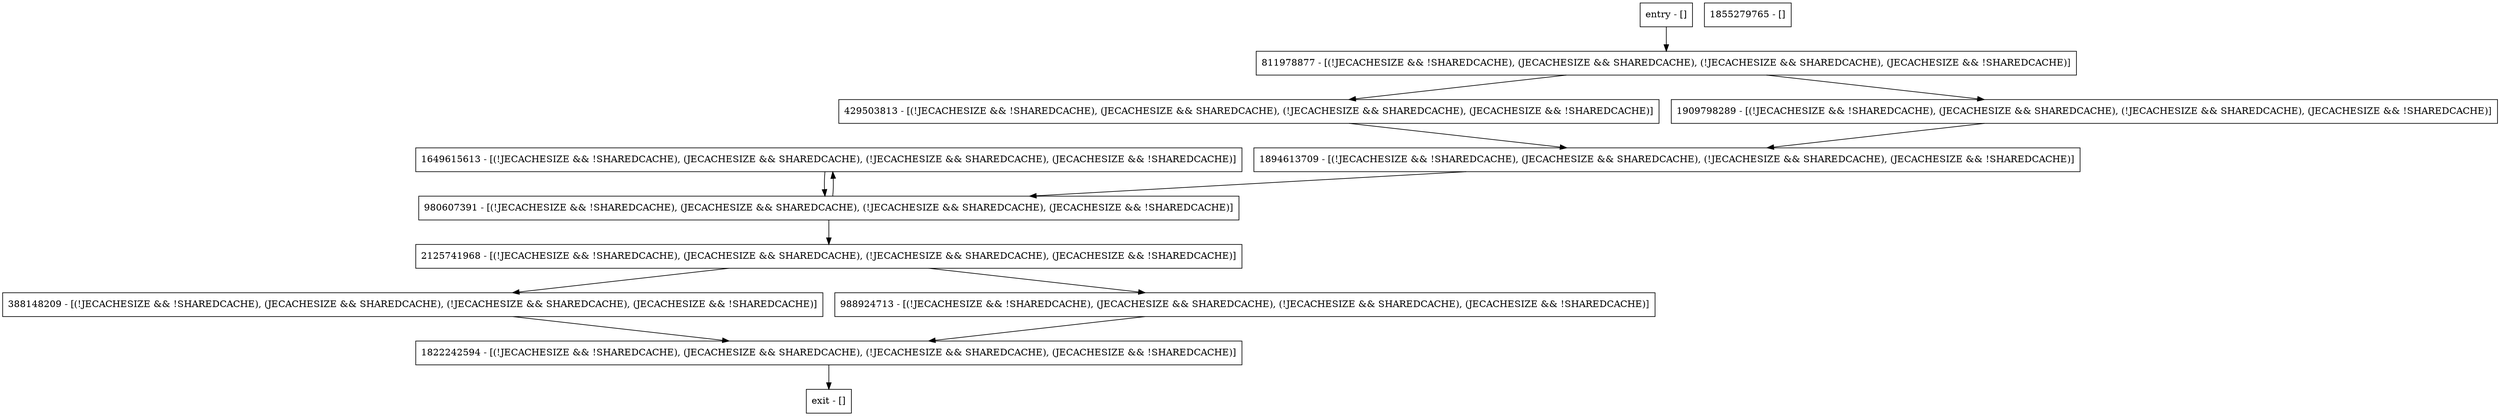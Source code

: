 digraph <init> {
node [shape=record];
1649615613 [label="1649615613 - [(!JECACHESIZE && !SHAREDCACHE), (JECACHESIZE && SHAREDCACHE), (!JECACHESIZE && SHAREDCACHE), (JECACHESIZE && !SHAREDCACHE)]"];
1855279765 [label="1855279765 - []"];
429503813 [label="429503813 - [(!JECACHESIZE && !SHAREDCACHE), (JECACHESIZE && SHAREDCACHE), (!JECACHESIZE && SHAREDCACHE), (JECACHESIZE && !SHAREDCACHE)]"];
388148209 [label="388148209 - [(!JECACHESIZE && !SHAREDCACHE), (JECACHESIZE && SHAREDCACHE), (!JECACHESIZE && SHAREDCACHE), (JECACHESIZE && !SHAREDCACHE)]"];
2125741968 [label="2125741968 - [(!JECACHESIZE && !SHAREDCACHE), (JECACHESIZE && SHAREDCACHE), (!JECACHESIZE && SHAREDCACHE), (JECACHESIZE && !SHAREDCACHE)]"];
988924713 [label="988924713 - [(!JECACHESIZE && !SHAREDCACHE), (JECACHESIZE && SHAREDCACHE), (!JECACHESIZE && SHAREDCACHE), (JECACHESIZE && !SHAREDCACHE)]"];
1909798289 [label="1909798289 - [(!JECACHESIZE && !SHAREDCACHE), (JECACHESIZE && SHAREDCACHE), (!JECACHESIZE && SHAREDCACHE), (JECACHESIZE && !SHAREDCACHE)]"];
entry [label="entry - []"];
exit [label="exit - []"];
980607391 [label="980607391 - [(!JECACHESIZE && !SHAREDCACHE), (JECACHESIZE && SHAREDCACHE), (!JECACHESIZE && SHAREDCACHE), (JECACHESIZE && !SHAREDCACHE)]"];
1894613709 [label="1894613709 - [(!JECACHESIZE && !SHAREDCACHE), (JECACHESIZE && SHAREDCACHE), (!JECACHESIZE && SHAREDCACHE), (JECACHESIZE && !SHAREDCACHE)]"];
1822242594 [label="1822242594 - [(!JECACHESIZE && !SHAREDCACHE), (JECACHESIZE && SHAREDCACHE), (!JECACHESIZE && SHAREDCACHE), (JECACHESIZE && !SHAREDCACHE)]"];
811978877 [label="811978877 - [(!JECACHESIZE && !SHAREDCACHE), (JECACHESIZE && SHAREDCACHE), (!JECACHESIZE && SHAREDCACHE), (JECACHESIZE && !SHAREDCACHE)]"];
entry;
exit;
1649615613 -> 980607391;
429503813 -> 1894613709;
388148209 -> 1822242594;
2125741968 -> 388148209;
2125741968 -> 988924713;
988924713 -> 1822242594;
1909798289 -> 1894613709;
entry -> 811978877;
980607391 -> 1649615613;
980607391 -> 2125741968;
1894613709 -> 980607391;
1822242594 -> exit;
811978877 -> 1909798289;
811978877 -> 429503813;
}
